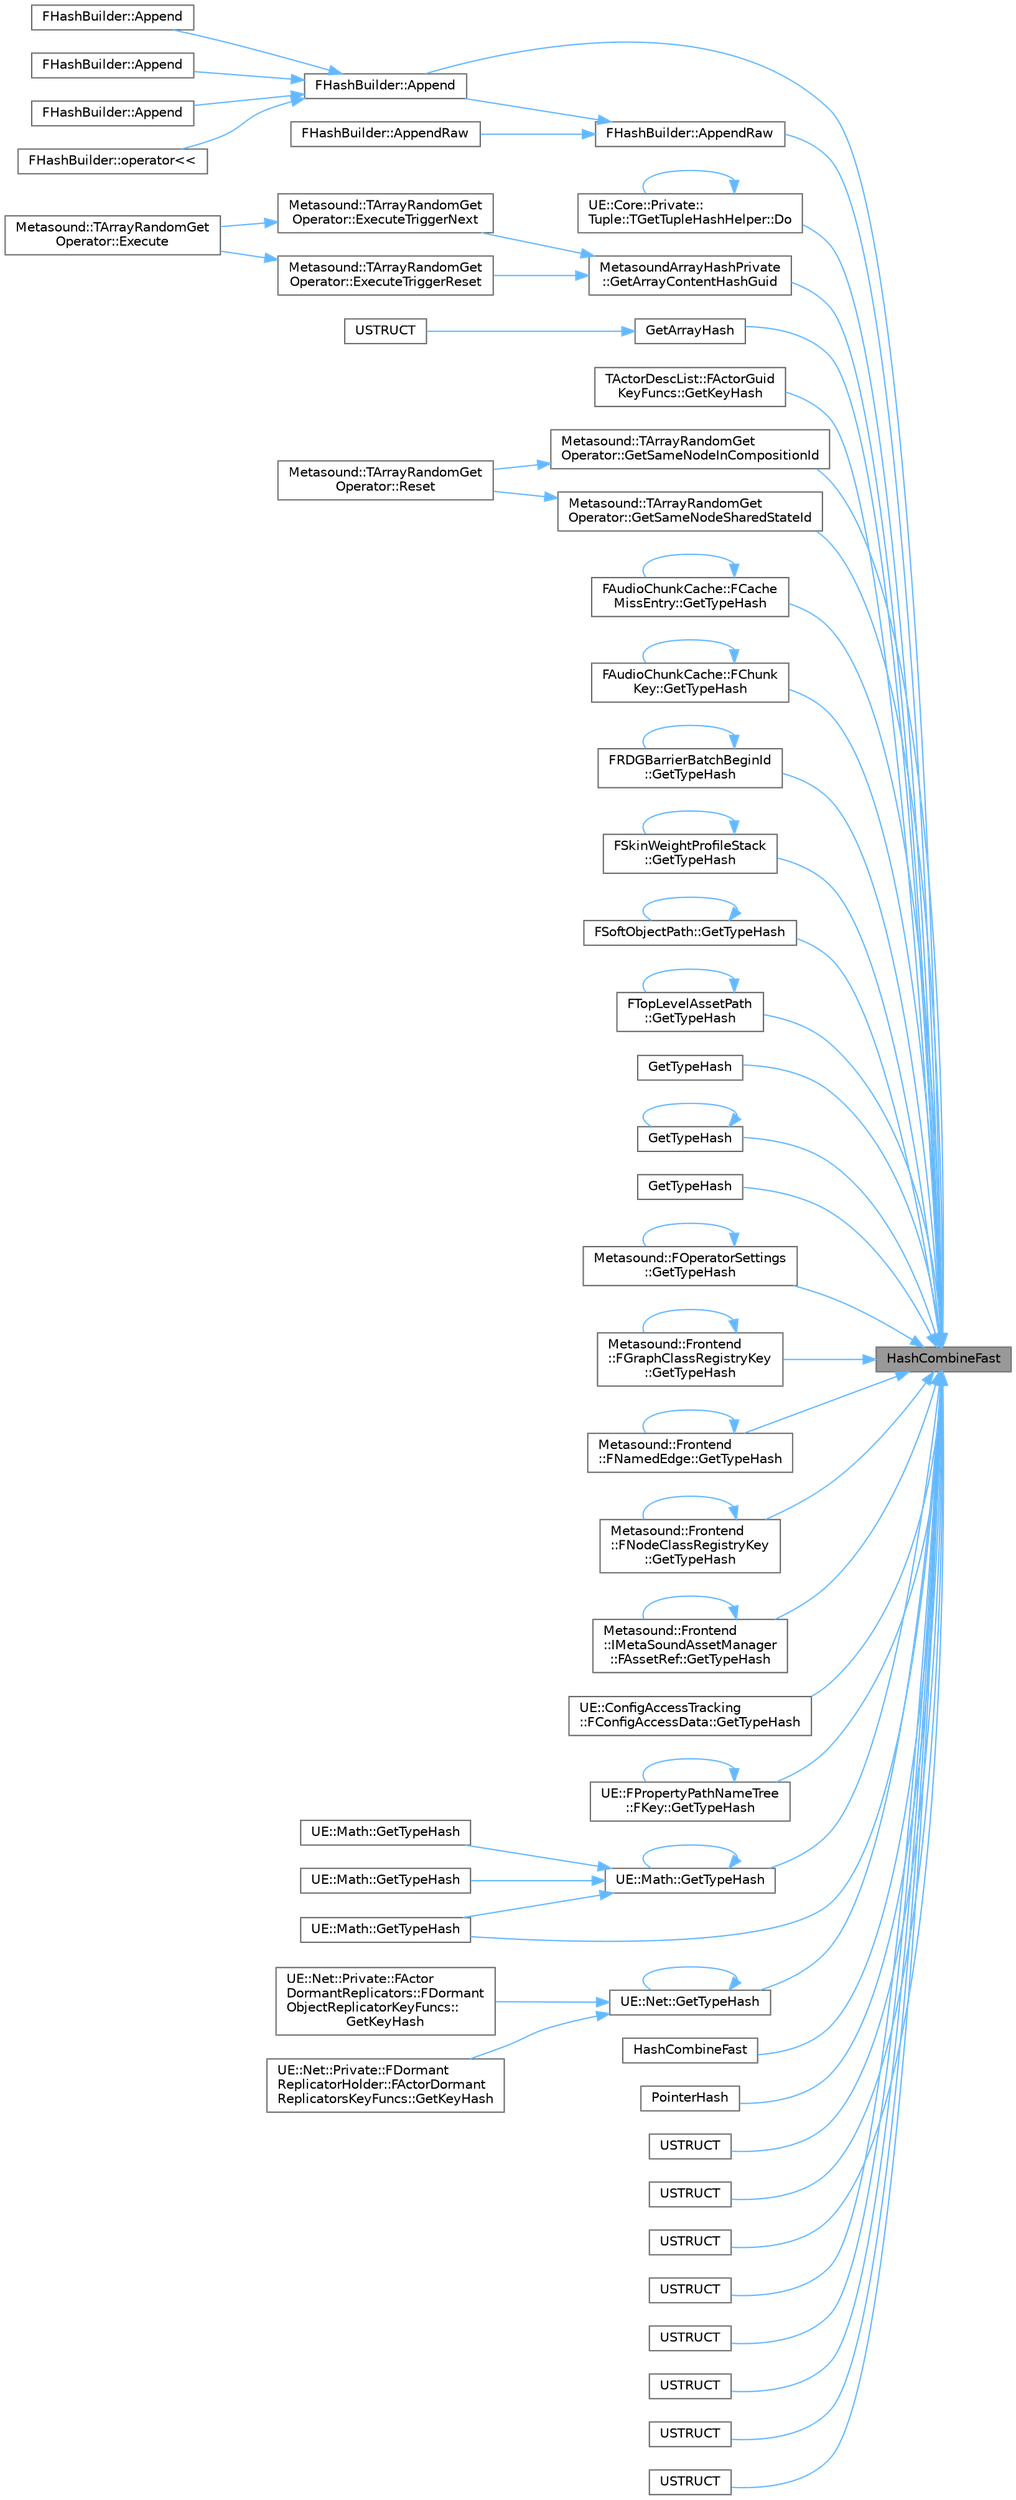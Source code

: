 digraph "HashCombineFast"
{
 // INTERACTIVE_SVG=YES
 // LATEX_PDF_SIZE
  bgcolor="transparent";
  edge [fontname=Helvetica,fontsize=10,labelfontname=Helvetica,labelfontsize=10];
  node [fontname=Helvetica,fontsize=10,shape=box,height=0.2,width=0.4];
  rankdir="RL";
  Node1 [id="Node000001",label="HashCombineFast",height=0.2,width=0.4,color="gray40", fillcolor="grey60", style="filled", fontcolor="black",tooltip="Combines two hash values to get a third."];
  Node1 -> Node2 [id="edge1_Node000001_Node000002",dir="back",color="steelblue1",style="solid",tooltip=" "];
  Node2 [id="Node000002",label="FHashBuilder::Append",height=0.2,width=0.4,color="grey40", fillcolor="white", style="filled",URL="$d5/d26/classFHashBuilder.html#aa4181cf58380beaab6bed5a3f020e1f8",tooltip=" "];
  Node2 -> Node3 [id="edge2_Node000002_Node000003",dir="back",color="steelblue1",style="solid",tooltip=" "];
  Node3 [id="Node000003",label="FHashBuilder::Append",height=0.2,width=0.4,color="grey40", fillcolor="white", style="filled",URL="$d5/d26/classFHashBuilder.html#a2568fcf9fffeed3d90f27286d6ac3522",tooltip=" "];
  Node2 -> Node4 [id="edge3_Node000002_Node000004",dir="back",color="steelblue1",style="solid",tooltip=" "];
  Node4 [id="Node000004",label="FHashBuilder::Append",height=0.2,width=0.4,color="grey40", fillcolor="white", style="filled",URL="$d5/d26/classFHashBuilder.html#ac548005ea9f3d3b74192e5b007e703af",tooltip=" "];
  Node2 -> Node5 [id="edge4_Node000002_Node000005",dir="back",color="steelblue1",style="solid",tooltip=" "];
  Node5 [id="Node000005",label="FHashBuilder::Append",height=0.2,width=0.4,color="grey40", fillcolor="white", style="filled",URL="$d5/d26/classFHashBuilder.html#a78b80479ad3ada18be03dec54d4878d1",tooltip=" "];
  Node2 -> Node6 [id="edge5_Node000002_Node000006",dir="back",color="steelblue1",style="solid",tooltip=" "];
  Node6 [id="Node000006",label="FHashBuilder::operator\<\<",height=0.2,width=0.4,color="grey40", fillcolor="white", style="filled",URL="$d5/d26/classFHashBuilder.html#a39201e4bed0eb372aa863184ee51dea0",tooltip=" "];
  Node1 -> Node7 [id="edge6_Node000001_Node000007",dir="back",color="steelblue1",style="solid",tooltip=" "];
  Node7 [id="Node000007",label="FHashBuilder::AppendRaw",height=0.2,width=0.4,color="grey40", fillcolor="white", style="filled",URL="$d5/d26/classFHashBuilder.html#a47c8ce67716ba86a0ad5275183611a13",tooltip=" "];
  Node7 -> Node2 [id="edge7_Node000007_Node000002",dir="back",color="steelblue1",style="solid",tooltip=" "];
  Node7 -> Node8 [id="edge8_Node000007_Node000008",dir="back",color="steelblue1",style="solid",tooltip=" "];
  Node8 [id="Node000008",label="FHashBuilder::AppendRaw",height=0.2,width=0.4,color="grey40", fillcolor="white", style="filled",URL="$d5/d26/classFHashBuilder.html#a40ee9978cb3020e03d5eae43e7ba2e3f",tooltip=" "];
  Node1 -> Node9 [id="edge9_Node000001_Node000009",dir="back",color="steelblue1",style="solid",tooltip=" "];
  Node9 [id="Node000009",label="UE::Core::Private::\lTuple::TGetTupleHashHelper::Do",height=0.2,width=0.4,color="grey40", fillcolor="white", style="filled",URL="$dd/d94/structUE_1_1Core_1_1Private_1_1Tuple_1_1TGetTupleHashHelper.html#abc3e7eff668d9b72dcdf7249839257a9",tooltip=" "];
  Node9 -> Node9 [id="edge10_Node000009_Node000009",dir="back",color="steelblue1",style="solid",tooltip=" "];
  Node1 -> Node10 [id="edge11_Node000001_Node000010",dir="back",color="steelblue1",style="solid",tooltip=" "];
  Node10 [id="Node000010",label="MetasoundArrayHashPrivate\l::GetArrayContentHashGuid",height=0.2,width=0.4,color="grey40", fillcolor="white", style="filled",URL="$d6/d6b/namespaceMetasoundArrayHashPrivate.html#ad500a5f35ab2f6a93d97d48efa5ed5ad",tooltip=" "];
  Node10 -> Node11 [id="edge12_Node000010_Node000011",dir="back",color="steelblue1",style="solid",tooltip=" "];
  Node11 [id="Node000011",label="Metasound::TArrayRandomGet\lOperator::ExecuteTriggerNext",height=0.2,width=0.4,color="grey40", fillcolor="white", style="filled",URL="$d5/d6e/classMetasound_1_1TArrayRandomGetOperator.html#ab8887491ec50c3bd1f81f0a836ad917e",tooltip=" "];
  Node11 -> Node12 [id="edge13_Node000011_Node000012",dir="back",color="steelblue1",style="solid",tooltip=" "];
  Node12 [id="Node000012",label="Metasound::TArrayRandomGet\lOperator::Execute",height=0.2,width=0.4,color="grey40", fillcolor="white", style="filled",URL="$d5/d6e/classMetasound_1_1TArrayRandomGetOperator.html#a92c29f2bae199a8e0558c78733851c41",tooltip=" "];
  Node10 -> Node13 [id="edge14_Node000010_Node000013",dir="back",color="steelblue1",style="solid",tooltip=" "];
  Node13 [id="Node000013",label="Metasound::TArrayRandomGet\lOperator::ExecuteTriggerReset",height=0.2,width=0.4,color="grey40", fillcolor="white", style="filled",URL="$d5/d6e/classMetasound_1_1TArrayRandomGetOperator.html#ad917a0982153d9833c15bce4f8d95412",tooltip=" "];
  Node13 -> Node12 [id="edge15_Node000013_Node000012",dir="back",color="steelblue1",style="solid",tooltip=" "];
  Node1 -> Node14 [id="edge16_Node000001_Node000014",dir="back",color="steelblue1",style="solid",tooltip=" "];
  Node14 [id="Node000014",label="GetArrayHash",height=0.2,width=0.4,color="grey40", fillcolor="white", style="filled",URL="$d1/d62/TypeHash_8h.html#a7685d106f95e872462b6bd52bb3d5254",tooltip=" "];
  Node14 -> Node15 [id="edge17_Node000014_Node000015",dir="back",color="steelblue1",style="solid",tooltip=" "];
  Node15 [id="Node000015",label="USTRUCT",height=0.2,width=0.4,color="grey40", fillcolor="white", style="filled",URL="$de/d60/StructUtils_2PropertyBag_8h.html#a9aac7e39ee773e427b868b987e9dc381",tooltip="Helper to manage container types, with nested container support."];
  Node1 -> Node16 [id="edge18_Node000001_Node000016",dir="back",color="steelblue1",style="solid",tooltip=" "];
  Node16 [id="Node000016",label="TActorDescList::FActorGuid\lKeyFuncs::GetKeyHash",height=0.2,width=0.4,color="grey40", fillcolor="white", style="filled",URL="$d9/d5e/structTActorDescList_1_1FActorGuidKeyFuncs.html#a8020421ce90bafb149d9fe0ded220218",tooltip=" "];
  Node1 -> Node17 [id="edge19_Node000001_Node000017",dir="back",color="steelblue1",style="solid",tooltip=" "];
  Node17 [id="Node000017",label="Metasound::TArrayRandomGet\lOperator::GetSameNodeInCompositionId",height=0.2,width=0.4,color="grey40", fillcolor="white", style="filled",URL="$d5/d6e/classMetasound_1_1TArrayRandomGetOperator.html#a284f066faa27c3e1d397d945ead2db11",tooltip=" "];
  Node17 -> Node18 [id="edge20_Node000017_Node000018",dir="back",color="steelblue1",style="solid",tooltip=" "];
  Node18 [id="Node000018",label="Metasound::TArrayRandomGet\lOperator::Reset",height=0.2,width=0.4,color="grey40", fillcolor="white", style="filled",URL="$d5/d6e/classMetasound_1_1TArrayRandomGetOperator.html#a05bb56069dbe73c8a781bf69750b6162",tooltip=" "];
  Node1 -> Node19 [id="edge21_Node000001_Node000019",dir="back",color="steelblue1",style="solid",tooltip=" "];
  Node19 [id="Node000019",label="Metasound::TArrayRandomGet\lOperator::GetSameNodeSharedStateId",height=0.2,width=0.4,color="grey40", fillcolor="white", style="filled",URL="$d5/d6e/classMetasound_1_1TArrayRandomGetOperator.html#a395d25e88cce86202d565b0ca7237774",tooltip=" "];
  Node19 -> Node18 [id="edge22_Node000019_Node000018",dir="back",color="steelblue1",style="solid",tooltip=" "];
  Node1 -> Node20 [id="edge23_Node000001_Node000020",dir="back",color="steelblue1",style="solid",tooltip=" "];
  Node20 [id="Node000020",label="FAudioChunkCache::FCache\lMissEntry::GetTypeHash",height=0.2,width=0.4,color="grey40", fillcolor="white", style="filled",URL="$d8/dcb/structFAudioChunkCache_1_1FCacheMissEntry.html#a9bb83ff16c642d7e6846da8cba7b4343",tooltip="Hash function."];
  Node20 -> Node20 [id="edge24_Node000020_Node000020",dir="back",color="steelblue1",style="solid",tooltip=" "];
  Node1 -> Node21 [id="edge25_Node000001_Node000021",dir="back",color="steelblue1",style="solid",tooltip=" "];
  Node21 [id="Node000021",label="FAudioChunkCache::FChunk\lKey::GetTypeHash",height=0.2,width=0.4,color="grey40", fillcolor="white", style="filled",URL="$da/d06/structFAudioChunkCache_1_1FChunkKey.html#a527382bb61979fb3d7a6fe75a202cc48",tooltip="Hash function."];
  Node21 -> Node21 [id="edge26_Node000021_Node000021",dir="back",color="steelblue1",style="solid",tooltip=" "];
  Node1 -> Node22 [id="edge27_Node000001_Node000022",dir="back",color="steelblue1",style="solid",tooltip=" "];
  Node22 [id="Node000022",label="FRDGBarrierBatchBeginId\l::GetTypeHash",height=0.2,width=0.4,color="grey40", fillcolor="white", style="filled",URL="$de/d2e/structFRDGBarrierBatchBeginId.html#ab91630b4e7dc211d3f270f0ec46fff59",tooltip=" "];
  Node22 -> Node22 [id="edge28_Node000022_Node000022",dir="back",color="steelblue1",style="solid",tooltip=" "];
  Node1 -> Node23 [id="edge29_Node000001_Node000023",dir="back",color="steelblue1",style="solid",tooltip=" "];
  Node23 [id="Node000023",label="FSkinWeightProfileStack\l::GetTypeHash",height=0.2,width=0.4,color="grey40", fillcolor="white", style="filled",URL="$d8/d9c/structFSkinWeightProfileStack.html#afe80772e4361b440c39bee254af4bbd1",tooltip=" "];
  Node23 -> Node23 [id="edge30_Node000023_Node000023",dir="back",color="steelblue1",style="solid",tooltip=" "];
  Node1 -> Node24 [id="edge31_Node000001_Node000024",dir="back",color="steelblue1",style="solid",tooltip=" "];
  Node24 [id="Node000024",label="FSoftObjectPath::GetTypeHash",height=0.2,width=0.4,color="grey40", fillcolor="white", style="filled",URL="$d7/d47/structFSoftObjectPath.html#a6eadb6ded7ee0459f9d69240e9344ba7",tooltip=" "];
  Node24 -> Node24 [id="edge32_Node000024_Node000024",dir="back",color="steelblue1",style="solid",tooltip=" "];
  Node1 -> Node25 [id="edge33_Node000001_Node000025",dir="back",color="steelblue1",style="solid",tooltip=" "];
  Node25 [id="Node000025",label="FTopLevelAssetPath\l::GetTypeHash",height=0.2,width=0.4,color="grey40", fillcolor="white", style="filled",URL="$d7/d36/structFTopLevelAssetPath.html#a0f3bce70439193912168373ce99418b1",tooltip=" "];
  Node25 -> Node25 [id="edge34_Node000025_Node000025",dir="back",color="steelblue1",style="solid",tooltip=" "];
  Node1 -> Node26 [id="edge35_Node000001_Node000026",dir="back",color="steelblue1",style="solid",tooltip=" "];
  Node26 [id="Node000026",label="GetTypeHash",height=0.2,width=0.4,color="grey40", fillcolor="white", style="filled",URL="$df/dcf/EngineTypes_8h.html#a1b73378ffb4e5ee75b635e40b5fa1857",tooltip=" "];
  Node1 -> Node27 [id="edge36_Node000001_Node000027",dir="back",color="steelblue1",style="solid",tooltip=" "];
  Node27 [id="Node000027",label="GetTypeHash",height=0.2,width=0.4,color="grey40", fillcolor="white", style="filled",URL="$df/dd0/Array_8h.html#abdf3d6fcd53c589128abb30bd69e0384",tooltip="Returns a unique hash by combining those of each array element."];
  Node27 -> Node27 [id="edge37_Node000027_Node000027",dir="back",color="steelblue1",style="solid",tooltip=" "];
  Node1 -> Node28 [id="edge38_Node000001_Node000028",dir="back",color="steelblue1",style="solid",tooltip=" "];
  Node28 [id="Node000028",label="GetTypeHash",height=0.2,width=0.4,color="grey40", fillcolor="white", style="filled",URL="$d3/dd5/StaticArray_8h.html#a43a6b6e42d1742a6d5baa2d90c733f30",tooltip="Hash function."];
  Node1 -> Node29 [id="edge39_Node000001_Node000029",dir="back",color="steelblue1",style="solid",tooltip=" "];
  Node29 [id="Node000029",label="Metasound::FOperatorSettings\l::GetTypeHash",height=0.2,width=0.4,color="grey40", fillcolor="white", style="filled",URL="$dd/d52/classMetasound_1_1FOperatorSettings.html#a5275fabb8d3e5372de23c00da1f7d120",tooltip=" "];
  Node29 -> Node29 [id="edge40_Node000029_Node000029",dir="back",color="steelblue1",style="solid",tooltip=" "];
  Node1 -> Node30 [id="edge41_Node000001_Node000030",dir="back",color="steelblue1",style="solid",tooltip=" "];
  Node30 [id="Node000030",label="Metasound::Frontend\l::FGraphClassRegistryKey\l::GetTypeHash",height=0.2,width=0.4,color="grey40", fillcolor="white", style="filled",URL="$d6/dc3/structMetasound_1_1Frontend_1_1FGraphClassRegistryKey.html#a0263aa8d972b41760dad65e793c5a7c2",tooltip=" "];
  Node30 -> Node30 [id="edge42_Node000030_Node000030",dir="back",color="steelblue1",style="solid",tooltip=" "];
  Node1 -> Node31 [id="edge43_Node000001_Node000031",dir="back",color="steelblue1",style="solid",tooltip=" "];
  Node31 [id="Node000031",label="Metasound::Frontend\l::FNamedEdge::GetTypeHash",height=0.2,width=0.4,color="grey40", fillcolor="white", style="filled",URL="$d4/d58/structMetasound_1_1Frontend_1_1FNamedEdge.html#a2662a08dd8917786fcbf7834a2215f7b",tooltip=" "];
  Node31 -> Node31 [id="edge44_Node000031_Node000031",dir="back",color="steelblue1",style="solid",tooltip=" "];
  Node1 -> Node32 [id="edge45_Node000001_Node000032",dir="back",color="steelblue1",style="solid",tooltip=" "];
  Node32 [id="Node000032",label="Metasound::Frontend\l::FNodeClassRegistryKey\l::GetTypeHash",height=0.2,width=0.4,color="grey40", fillcolor="white", style="filled",URL="$d0/dd8/structMetasound_1_1Frontend_1_1FNodeClassRegistryKey.html#a3f5e95a9afcfcd995a6841898770d6c5",tooltip=" "];
  Node32 -> Node32 [id="edge46_Node000032_Node000032",dir="back",color="steelblue1",style="solid",tooltip=" "];
  Node1 -> Node33 [id="edge47_Node000001_Node000033",dir="back",color="steelblue1",style="solid",tooltip=" "];
  Node33 [id="Node000033",label="Metasound::Frontend\l::IMetaSoundAssetManager\l::FAssetRef::GetTypeHash",height=0.2,width=0.4,color="grey40", fillcolor="white", style="filled",URL="$d6/d72/structMetasound_1_1Frontend_1_1IMetaSoundAssetManager_1_1FAssetRef.html#a9c796af3aad75c64a61c3802fd5a0687",tooltip=" "];
  Node33 -> Node33 [id="edge48_Node000033_Node000033",dir="back",color="steelblue1",style="solid",tooltip=" "];
  Node1 -> Node34 [id="edge49_Node000001_Node000034",dir="back",color="steelblue1",style="solid",tooltip=" "];
  Node34 [id="Node000034",label="UE::ConfigAccessTracking\l::FConfigAccessData::GetTypeHash",height=0.2,width=0.4,color="grey40", fillcolor="white", style="filled",URL="$d1/d48/structUE_1_1ConfigAccessTracking_1_1FConfigAccessData.html#a391fc0e4ed092862aaf5c881419db4c5",tooltip=" "];
  Node1 -> Node35 [id="edge50_Node000001_Node000035",dir="back",color="steelblue1",style="solid",tooltip=" "];
  Node35 [id="Node000035",label="UE::FPropertyPathNameTree\l::FKey::GetTypeHash",height=0.2,width=0.4,color="grey40", fillcolor="white", style="filled",URL="$d9/deb/structUE_1_1FPropertyPathNameTree_1_1FKey.html#ace4fa9bbb693610cebb739d7f8e55273",tooltip=" "];
  Node35 -> Node35 [id="edge51_Node000035_Node000035",dir="back",color="steelblue1",style="solid",tooltip=" "];
  Node1 -> Node36 [id="edge52_Node000001_Node000036",dir="back",color="steelblue1",style="solid",tooltip=" "];
  Node36 [id="Node000036",label="UE::Math::GetTypeHash",height=0.2,width=0.4,color="grey40", fillcolor="white", style="filled",URL="$dd/d3f/namespaceUE_1_1Math.html#a156a2870966c9ff163cea262c7bd8613",tooltip=" "];
  Node36 -> Node36 [id="edge53_Node000036_Node000036",dir="back",color="steelblue1",style="solid",tooltip=" "];
  Node36 -> Node37 [id="edge54_Node000036_Node000037",dir="back",color="steelblue1",style="solid",tooltip=" "];
  Node37 [id="Node000037",label="UE::Math::GetTypeHash",height=0.2,width=0.4,color="grey40", fillcolor="white", style="filled",URL="$dd/d3f/namespaceUE_1_1Math.html#a6e1e741a56b5e473b0309a8fcb161fc1",tooltip=" "];
  Node36 -> Node38 [id="edge55_Node000036_Node000038",dir="back",color="steelblue1",style="solid",tooltip=" "];
  Node38 [id="Node000038",label="UE::Math::GetTypeHash",height=0.2,width=0.4,color="grey40", fillcolor="white", style="filled",URL="$dd/d3f/namespaceUE_1_1Math.html#aed746039cfb9d474569b9dd993ae59ca",tooltip=" "];
  Node36 -> Node39 [id="edge56_Node000036_Node000039",dir="back",color="steelblue1",style="solid",tooltip=" "];
  Node39 [id="Node000039",label="UE::Math::GetTypeHash",height=0.2,width=0.4,color="grey40", fillcolor="white", style="filled",URL="$dd/d3f/namespaceUE_1_1Math.html#aacfd4386d159f885fec9bf4beb699290",tooltip="Creates a hash value from an FTransform."];
  Node1 -> Node39 [id="edge57_Node000001_Node000039",dir="back",color="steelblue1",style="solid",tooltip=" "];
  Node1 -> Node40 [id="edge58_Node000001_Node000040",dir="back",color="steelblue1",style="solid",tooltip=" "];
  Node40 [id="Node000040",label="UE::Net::GetTypeHash",height=0.2,width=0.4,color="grey40", fillcolor="white", style="filled",URL="$d4/d2f/namespaceUE_1_1Net.html#abda7465eaa836c0982417ca86ea2f65b",tooltip=" "];
  Node40 -> Node41 [id="edge59_Node000040_Node000041",dir="back",color="steelblue1",style="solid",tooltip=" "];
  Node41 [id="Node000041",label="UE::Net::Private::FActor\lDormantReplicators::FDormant\lObjectReplicatorKeyFuncs::\lGetKeyHash",height=0.2,width=0.4,color="grey40", fillcolor="white", style="filled",URL="$df/d3e/structUE_1_1Net_1_1Private_1_1FActorDormantReplicators_1_1FDormantObjectReplicatorKeyFuncs.html#a748a4a22e7a96bef4c298e8f9d6f7c63",tooltip=" "];
  Node40 -> Node42 [id="edge60_Node000040_Node000042",dir="back",color="steelblue1",style="solid",tooltip=" "];
  Node42 [id="Node000042",label="UE::Net::Private::FDormant\lReplicatorHolder::FActorDormant\lReplicatorsKeyFuncs::GetKeyHash",height=0.2,width=0.4,color="grey40", fillcolor="white", style="filled",URL="$df/d83/structUE_1_1Net_1_1Private_1_1FDormantReplicatorHolder_1_1FActorDormantReplicatorsKeyFuncs.html#a1a9599bb7a12d26c81df7dd0b60b122d",tooltip=" "];
  Node40 -> Node40 [id="edge61_Node000040_Node000040",dir="back",color="steelblue1",style="solid",tooltip=" "];
  Node1 -> Node43 [id="edge62_Node000001_Node000043",dir="back",color="steelblue1",style="solid",tooltip=" "];
  Node43 [id="Node000043",label="HashCombineFast",height=0.2,width=0.4,color="grey40", fillcolor="white", style="filled",URL="$d1/d62/TypeHash_8h.html#a20e1520b09c21a11f693b418ec7823d5",tooltip=" "];
  Node1 -> Node44 [id="edge63_Node000001_Node000044",dir="back",color="steelblue1",style="solid",tooltip=" "];
  Node44 [id="Node000044",label="PointerHash",height=0.2,width=0.4,color="grey40", fillcolor="white", style="filled",URL="$d1/d62/TypeHash_8h.html#a3bd8e714024fb2d64ad942051d2a7757",tooltip=" "];
  Node1 -> Node45 [id="edge64_Node000001_Node000045",dir="back",color="steelblue1",style="solid",tooltip=" "];
  Node45 [id="Node000045",label="USTRUCT",height=0.2,width=0.4,color="grey40", fillcolor="white", style="filled",URL="$d5/daf/ParamType_8h.html#a4146eb8b3a5110435bb8d0d4abee01b3",tooltip="Representation of a parameter's type."];
  Node1 -> Node46 [id="edge65_Node000001_Node000046",dir="back",color="steelblue1",style="solid",tooltip=" "];
  Node46 [id="Node000046",label="USTRUCT",height=0.2,width=0.4,color="grey40", fillcolor="white", style="filled",URL="$d9/d63/MetasoundAssetKey_8h.html#a0a5180995b584379297742995741fec7",tooltip=" "];
  Node1 -> Node47 [id="edge66_Node000001_Node000047",dir="back",color="steelblue1",style="solid",tooltip=" "];
  Node47 [id="Node000047",label="USTRUCT",height=0.2,width=0.4,color="grey40", fillcolor="white", style="filled",URL="$de/d33/MusicLoopConfiguration_8h.html#a1e6dc2c1624aa76577f6a9840797d642",tooltip=" "];
  Node1 -> Node48 [id="edge67_Node000001_Node000048",dir="back",color="steelblue1",style="solid",tooltip=" "];
  Node48 [id="Node000048",label="USTRUCT",height=0.2,width=0.4,color="grey40", fillcolor="white", style="filled",URL="$d0/d38/MusicSeekRequest_8h.html#a259ec142aca7b81ea9fb4d8a6b6346a6",tooltip=" "];
  Node1 -> Node49 [id="edge68_Node000001_Node000049",dir="back",color="steelblue1",style="solid",tooltip=" "];
  Node49 [id="Node000049",label="USTRUCT",height=0.2,width=0.4,color="grey40", fillcolor="white", style="filled",URL="$d9/d03/StateTreeEvents_8h.html#ad1c43a3864087cd31fc754c1bfdc5960",tooltip="Enum used for flow control during event iteration."];
  Node1 -> Node50 [id="edge69_Node000001_Node000050",dir="back",color="steelblue1",style="solid",tooltip=" "];
  Node50 [id="Node000050",label="USTRUCT",height=0.2,width=0.4,color="grey40", fillcolor="white", style="filled",URL="$d2/dfe/Text3DTypes_8h.html#a4c306c032fa6be8d489bd027524b6e13",tooltip="Used to identify a specific material type."];
  Node1 -> Node51 [id="edge70_Node000001_Node000051",dir="back",color="steelblue1",style="solid",tooltip=" "];
  Node51 [id="Node000051",label="USTRUCT",height=0.2,width=0.4,color="grey40", fillcolor="white", style="filled",URL="$db/d66/WorldPartitionStreamingSource_8h.html#aeba824c1141690ec1257871b8281fc2f",tooltip="Structure containing all properties required to query a streaming state."];
  Node1 -> Node52 [id="edge71_Node000001_Node000052",dir="back",color="steelblue1",style="solid",tooltip=" "];
  Node52 [id="Node000052",label="USTRUCT",height=0.2,width=0.4,color="grey40", fillcolor="white", style="filled",URL="$d3/dd9/MidiEventInfo_8h.html#a3fe59eb0671d70ca154fc6847dccb53b",tooltip=" "];
}
